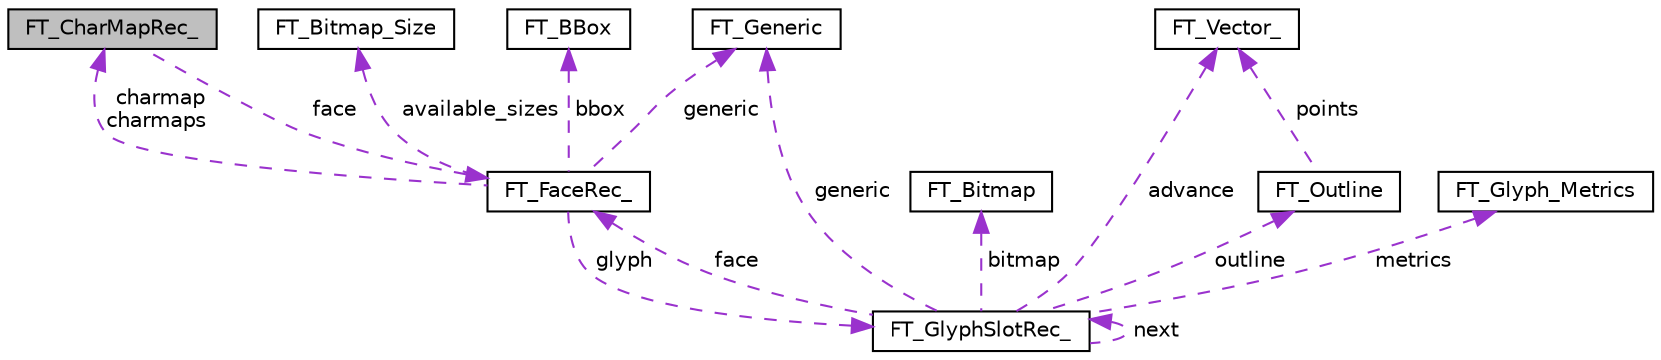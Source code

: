 digraph "FT_CharMapRec_"
{
 // LATEX_PDF_SIZE
  edge [fontname="Helvetica",fontsize="10",labelfontname="Helvetica",labelfontsize="10"];
  node [fontname="Helvetica",fontsize="10",shape=record];
  Node1 [label="FT_CharMapRec_",height=0.2,width=0.4,color="black", fillcolor="grey75", style="filled", fontcolor="black",tooltip=" "];
  Node2 -> Node1 [dir="back",color="darkorchid3",fontsize="10",style="dashed",label=" face" ,fontname="Helvetica"];
  Node2 [label="FT_FaceRec_",height=0.2,width=0.4,color="black", fillcolor="white", style="filled",URL="$structFT__FaceRec__.html",tooltip=" "];
  Node1 -> Node2 [dir="back",color="darkorchid3",fontsize="10",style="dashed",label=" charmap\ncharmaps" ,fontname="Helvetica"];
  Node3 -> Node2 [dir="back",color="darkorchid3",fontsize="10",style="dashed",label=" generic" ,fontname="Helvetica"];
  Node3 [label="FT_Generic",height=0.2,width=0.4,color="black", fillcolor="white", style="filled",URL="$structFT__Generic.html",tooltip=" "];
  Node4 -> Node2 [dir="back",color="darkorchid3",fontsize="10",style="dashed",label=" glyph" ,fontname="Helvetica"];
  Node4 [label="FT_GlyphSlotRec_",height=0.2,width=0.4,color="black", fillcolor="white", style="filled",URL="$structFT__GlyphSlotRec__.html",tooltip=" "];
  Node5 -> Node4 [dir="back",color="darkorchid3",fontsize="10",style="dashed",label=" bitmap" ,fontname="Helvetica"];
  Node5 [label="FT_Bitmap",height=0.2,width=0.4,color="black", fillcolor="white", style="filled",URL="$structFT__Bitmap.html",tooltip=" "];
  Node6 -> Node4 [dir="back",color="darkorchid3",fontsize="10",style="dashed",label=" advance" ,fontname="Helvetica"];
  Node6 [label="FT_Vector_",height=0.2,width=0.4,color="black", fillcolor="white", style="filled",URL="$structFT__Vector__.html",tooltip=" "];
  Node3 -> Node4 [dir="back",color="darkorchid3",fontsize="10",style="dashed",label=" generic" ,fontname="Helvetica"];
  Node4 -> Node4 [dir="back",color="darkorchid3",fontsize="10",style="dashed",label=" next" ,fontname="Helvetica"];
  Node7 -> Node4 [dir="back",color="darkorchid3",fontsize="10",style="dashed",label=" outline" ,fontname="Helvetica"];
  Node7 [label="FT_Outline",height=0.2,width=0.4,color="black", fillcolor="white", style="filled",URL="$structFT__Outline.html",tooltip=" "];
  Node6 -> Node7 [dir="back",color="darkorchid3",fontsize="10",style="dashed",label=" points" ,fontname="Helvetica"];
  Node2 -> Node4 [dir="back",color="darkorchid3",fontsize="10",style="dashed",label=" face" ,fontname="Helvetica"];
  Node8 -> Node4 [dir="back",color="darkorchid3",fontsize="10",style="dashed",label=" metrics" ,fontname="Helvetica"];
  Node8 [label="FT_Glyph_Metrics",height=0.2,width=0.4,color="black", fillcolor="white", style="filled",URL="$structFT__Glyph__Metrics.html",tooltip=" "];
  Node9 -> Node2 [dir="back",color="darkorchid3",fontsize="10",style="dashed",label=" available_sizes" ,fontname="Helvetica"];
  Node9 [label="FT_Bitmap_Size",height=0.2,width=0.4,color="black", fillcolor="white", style="filled",URL="$structFT__Bitmap__Size.html",tooltip=" "];
  Node10 -> Node2 [dir="back",color="darkorchid3",fontsize="10",style="dashed",label=" bbox" ,fontname="Helvetica"];
  Node10 [label="FT_BBox",height=0.2,width=0.4,color="black", fillcolor="white", style="filled",URL="$structFT__BBox.html",tooltip=" "];
}
